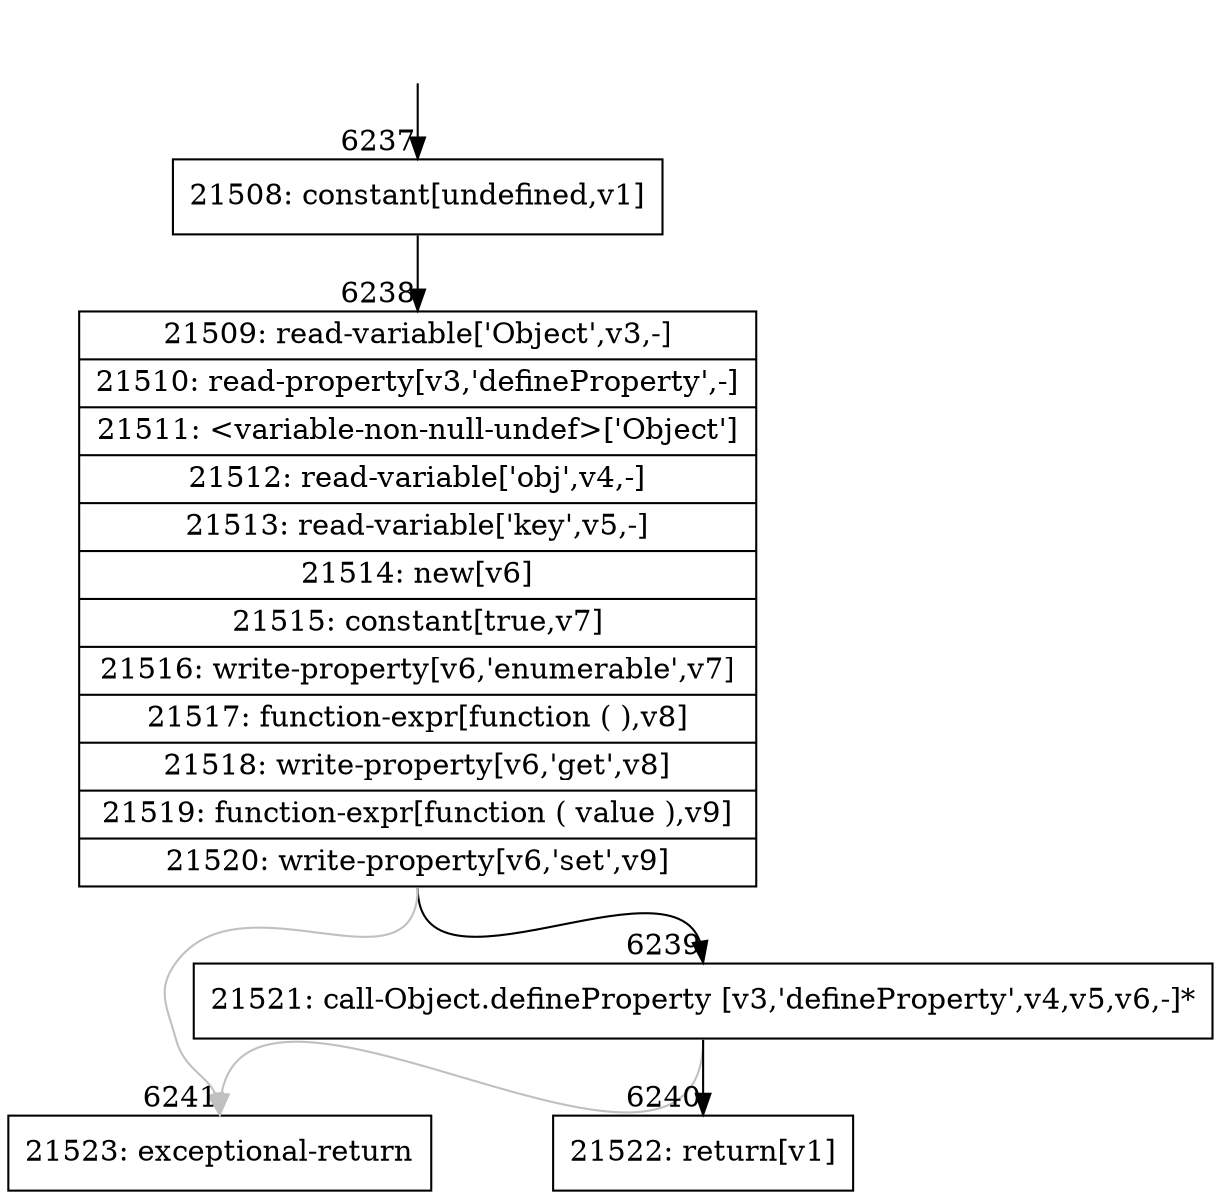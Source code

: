 digraph {
rankdir="TD"
BB_entry428[shape=none,label=""];
BB_entry428 -> BB6237 [tailport=s, headport=n, headlabel="    6237"]
BB6237 [shape=record label="{21508: constant[undefined,v1]}" ] 
BB6237 -> BB6238 [tailport=s, headport=n, headlabel="      6238"]
BB6238 [shape=record label="{21509: read-variable['Object',v3,-]|21510: read-property[v3,'defineProperty',-]|21511: \<variable-non-null-undef\>['Object']|21512: read-variable['obj',v4,-]|21513: read-variable['key',v5,-]|21514: new[v6]|21515: constant[true,v7]|21516: write-property[v6,'enumerable',v7]|21517: function-expr[function ( ),v8]|21518: write-property[v6,'get',v8]|21519: function-expr[function ( value ),v9]|21520: write-property[v6,'set',v9]}" ] 
BB6238 -> BB6239 [tailport=s, headport=n, headlabel="      6239"]
BB6238 -> BB6241 [tailport=s, headport=n, color=gray, headlabel="      6241"]
BB6239 [shape=record label="{21521: call-Object.defineProperty [v3,'defineProperty',v4,v5,v6,-]*}" ] 
BB6239 -> BB6240 [tailport=s, headport=n, headlabel="      6240"]
BB6239 -> BB6241 [tailport=s, headport=n, color=gray]
BB6240 [shape=record label="{21522: return[v1]}" ] 
BB6241 [shape=record label="{21523: exceptional-return}" ] 
//#$~ 11036
}
